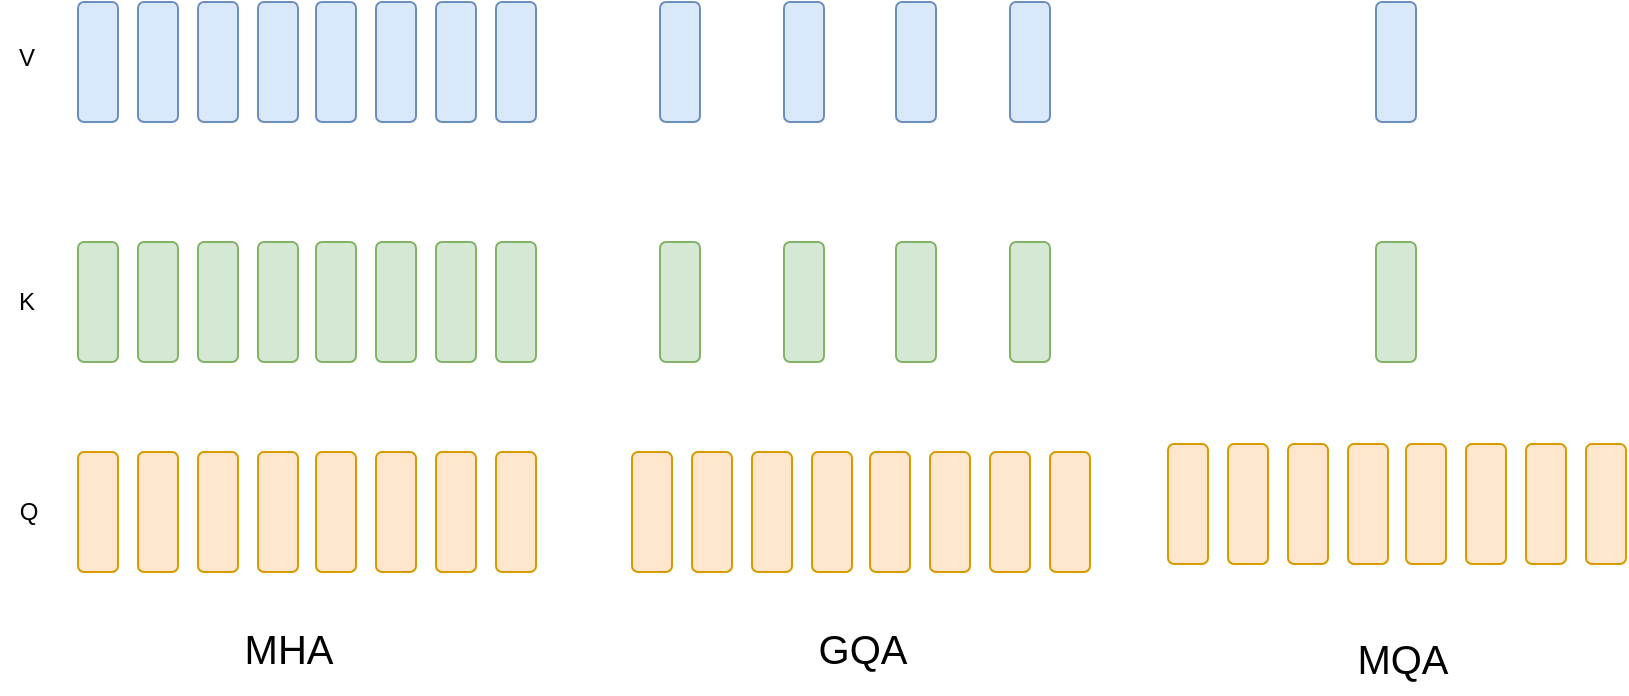 <mxfile version="28.0.6">
  <diagram name="第 1 页" id="EWJQIrNWfICb7iIzTn4a">
    <mxGraphModel dx="1097" dy="667" grid="0" gridSize="10" guides="1" tooltips="1" connect="1" arrows="1" fold="1" page="1" pageScale="1" pageWidth="827" pageHeight="1169" math="0" shadow="0">
      <root>
        <mxCell id="0" />
        <mxCell id="1" parent="0" />
        <mxCell id="DUwnxsTRiNRPZ4t18Pfu-28" value="Q" style="text;html=1;align=center;verticalAlign=middle;resizable=0;points=[];autosize=1;strokeColor=none;fillColor=none;" vertex="1" parent="1">
          <mxGeometry x="3" y="421" width="27" height="26" as="geometry" />
        </mxCell>
        <mxCell id="DUwnxsTRiNRPZ4t18Pfu-29" value="K" style="text;html=1;align=center;verticalAlign=middle;resizable=0;points=[];autosize=1;strokeColor=none;fillColor=none;" vertex="1" parent="1">
          <mxGeometry x="3" y="316" width="26" height="26" as="geometry" />
        </mxCell>
        <mxCell id="DUwnxsTRiNRPZ4t18Pfu-30" value="V" style="text;html=1;align=center;verticalAlign=middle;resizable=0;points=[];autosize=1;strokeColor=none;fillColor=none;" vertex="1" parent="1">
          <mxGeometry x="3" y="194" width="26" height="26" as="geometry" />
        </mxCell>
        <mxCell id="DUwnxsTRiNRPZ4t18Pfu-1" value="" style="rounded=1;whiteSpace=wrap;html=1;container=0;fillColor=#dae8fc;strokeColor=#6c8ebf;" vertex="1" parent="1">
          <mxGeometry x="42" y="179" width="20" height="60" as="geometry" />
        </mxCell>
        <mxCell id="DUwnxsTRiNRPZ4t18Pfu-2" value="" style="rounded=1;whiteSpace=wrap;html=1;container=0;fillColor=#dae8fc;strokeColor=#6c8ebf;" vertex="1" parent="1">
          <mxGeometry x="102" y="179" width="20" height="60" as="geometry" />
        </mxCell>
        <mxCell id="DUwnxsTRiNRPZ4t18Pfu-3" value="" style="rounded=1;whiteSpace=wrap;html=1;container=0;fillColor=#dae8fc;strokeColor=#6c8ebf;" vertex="1" parent="1">
          <mxGeometry x="72" y="179" width="20" height="60" as="geometry" />
        </mxCell>
        <mxCell id="DUwnxsTRiNRPZ4t18Pfu-4" value="" style="rounded=1;whiteSpace=wrap;html=1;container=0;fillColor=#dae8fc;strokeColor=#6c8ebf;" vertex="1" parent="1">
          <mxGeometry x="161" y="179" width="20" height="60" as="geometry" />
        </mxCell>
        <mxCell id="DUwnxsTRiNRPZ4t18Pfu-5" value="" style="rounded=1;whiteSpace=wrap;html=1;container=0;fillColor=#dae8fc;strokeColor=#6c8ebf;" vertex="1" parent="1">
          <mxGeometry x="221" y="179" width="20" height="60" as="geometry" />
        </mxCell>
        <mxCell id="DUwnxsTRiNRPZ4t18Pfu-6" value="" style="rounded=1;whiteSpace=wrap;html=1;container=0;fillColor=#dae8fc;strokeColor=#6c8ebf;" vertex="1" parent="1">
          <mxGeometry x="251" y="179" width="20" height="60" as="geometry" />
        </mxCell>
        <mxCell id="DUwnxsTRiNRPZ4t18Pfu-7" value="" style="rounded=1;whiteSpace=wrap;html=1;container=0;fillColor=#dae8fc;strokeColor=#6c8ebf;" vertex="1" parent="1">
          <mxGeometry x="132" y="179" width="20" height="60" as="geometry" />
        </mxCell>
        <mxCell id="DUwnxsTRiNRPZ4t18Pfu-8" value="" style="rounded=1;whiteSpace=wrap;html=1;container=0;fillColor=#dae8fc;strokeColor=#6c8ebf;" vertex="1" parent="1">
          <mxGeometry x="191" y="179" width="20" height="60" as="geometry" />
        </mxCell>
        <mxCell id="DUwnxsTRiNRPZ4t18Pfu-9" value="" style="rounded=1;whiteSpace=wrap;html=1;container=0;fillColor=#d5e8d4;strokeColor=#82b366;" vertex="1" parent="1">
          <mxGeometry x="42" y="299" width="20" height="60" as="geometry" />
        </mxCell>
        <mxCell id="DUwnxsTRiNRPZ4t18Pfu-10" value="" style="rounded=1;whiteSpace=wrap;html=1;container=0;fillColor=#d5e8d4;strokeColor=#82b366;" vertex="1" parent="1">
          <mxGeometry x="102" y="299" width="20" height="60" as="geometry" />
        </mxCell>
        <mxCell id="DUwnxsTRiNRPZ4t18Pfu-11" value="" style="rounded=1;whiteSpace=wrap;html=1;container=0;fillColor=#d5e8d4;strokeColor=#82b366;" vertex="1" parent="1">
          <mxGeometry x="72" y="299" width="20" height="60" as="geometry" />
        </mxCell>
        <mxCell id="DUwnxsTRiNRPZ4t18Pfu-12" value="" style="rounded=1;whiteSpace=wrap;html=1;container=0;fillColor=#d5e8d4;strokeColor=#82b366;" vertex="1" parent="1">
          <mxGeometry x="161" y="299" width="20" height="60" as="geometry" />
        </mxCell>
        <mxCell id="DUwnxsTRiNRPZ4t18Pfu-13" value="" style="rounded=1;whiteSpace=wrap;html=1;container=0;fillColor=#d5e8d4;strokeColor=#82b366;" vertex="1" parent="1">
          <mxGeometry x="221" y="299" width="20" height="60" as="geometry" />
        </mxCell>
        <mxCell id="DUwnxsTRiNRPZ4t18Pfu-14" value="" style="rounded=1;whiteSpace=wrap;html=1;container=0;fillColor=#d5e8d4;strokeColor=#82b366;" vertex="1" parent="1">
          <mxGeometry x="251" y="299" width="20" height="60" as="geometry" />
        </mxCell>
        <mxCell id="DUwnxsTRiNRPZ4t18Pfu-15" value="" style="rounded=1;whiteSpace=wrap;html=1;container=0;fillColor=#d5e8d4;strokeColor=#82b366;" vertex="1" parent="1">
          <mxGeometry x="132" y="299" width="20" height="60" as="geometry" />
        </mxCell>
        <mxCell id="DUwnxsTRiNRPZ4t18Pfu-16" value="" style="rounded=1;whiteSpace=wrap;html=1;container=0;fillColor=#d5e8d4;strokeColor=#82b366;" vertex="1" parent="1">
          <mxGeometry x="191" y="299" width="20" height="60" as="geometry" />
        </mxCell>
        <mxCell id="DUwnxsTRiNRPZ4t18Pfu-17" value="" style="rounded=1;whiteSpace=wrap;html=1;container=0;fillColor=#ffe6cc;strokeColor=#d79b00;" vertex="1" parent="1">
          <mxGeometry x="42" y="404" width="20" height="60" as="geometry" />
        </mxCell>
        <mxCell id="DUwnxsTRiNRPZ4t18Pfu-18" value="" style="rounded=1;whiteSpace=wrap;html=1;container=0;fillColor=#ffe6cc;strokeColor=#d79b00;" vertex="1" parent="1">
          <mxGeometry x="102" y="404" width="20" height="60" as="geometry" />
        </mxCell>
        <mxCell id="DUwnxsTRiNRPZ4t18Pfu-19" value="" style="rounded=1;whiteSpace=wrap;html=1;container=0;fillColor=#ffe6cc;strokeColor=#d79b00;" vertex="1" parent="1">
          <mxGeometry x="72" y="404" width="20" height="60" as="geometry" />
        </mxCell>
        <mxCell id="DUwnxsTRiNRPZ4t18Pfu-20" value="" style="rounded=1;whiteSpace=wrap;html=1;container=0;fillColor=#ffe6cc;strokeColor=#d79b00;" vertex="1" parent="1">
          <mxGeometry x="161" y="404" width="20" height="60" as="geometry" />
        </mxCell>
        <mxCell id="DUwnxsTRiNRPZ4t18Pfu-21" value="" style="rounded=1;whiteSpace=wrap;html=1;container=0;fillColor=#ffe6cc;strokeColor=#d79b00;" vertex="1" parent="1">
          <mxGeometry x="221" y="404" width="20" height="60" as="geometry" />
        </mxCell>
        <mxCell id="DUwnxsTRiNRPZ4t18Pfu-22" value="" style="rounded=1;whiteSpace=wrap;html=1;container=0;fillColor=#ffe6cc;strokeColor=#d79b00;" vertex="1" parent="1">
          <mxGeometry x="251" y="404" width="20" height="60" as="geometry" />
        </mxCell>
        <mxCell id="DUwnxsTRiNRPZ4t18Pfu-23" value="" style="rounded=1;whiteSpace=wrap;html=1;container=0;fillColor=#ffe6cc;strokeColor=#d79b00;" vertex="1" parent="1">
          <mxGeometry x="132" y="404" width="20" height="60" as="geometry" />
        </mxCell>
        <mxCell id="DUwnxsTRiNRPZ4t18Pfu-24" value="" style="rounded=1;whiteSpace=wrap;html=1;container=0;fillColor=#ffe6cc;strokeColor=#d79b00;" vertex="1" parent="1">
          <mxGeometry x="191" y="404" width="20" height="60" as="geometry" />
        </mxCell>
        <mxCell id="DUwnxsTRiNRPZ4t18Pfu-44" value="" style="rounded=1;whiteSpace=wrap;html=1;container=0;fillColor=#d5e8d4;strokeColor=#82b366;" vertex="1" parent="1">
          <mxGeometry x="333" y="299" width="20" height="60" as="geometry" />
        </mxCell>
        <mxCell id="DUwnxsTRiNRPZ4t18Pfu-45" value="" style="rounded=1;whiteSpace=wrap;html=1;container=0;fillColor=#d5e8d4;strokeColor=#82b366;" vertex="1" parent="1">
          <mxGeometry x="451" y="299" width="20" height="60" as="geometry" />
        </mxCell>
        <mxCell id="DUwnxsTRiNRPZ4t18Pfu-46" value="" style="rounded=1;whiteSpace=wrap;html=1;container=0;fillColor=#d5e8d4;strokeColor=#82b366;" vertex="1" parent="1">
          <mxGeometry x="508" y="299" width="20" height="60" as="geometry" />
        </mxCell>
        <mxCell id="DUwnxsTRiNRPZ4t18Pfu-48" value="" style="rounded=1;whiteSpace=wrap;html=1;container=0;fillColor=#d5e8d4;strokeColor=#82b366;" vertex="1" parent="1">
          <mxGeometry x="395" y="299" width="20" height="60" as="geometry" />
        </mxCell>
        <mxCell id="DUwnxsTRiNRPZ4t18Pfu-50" value="" style="rounded=1;whiteSpace=wrap;html=1;container=0;fillColor=#ffe6cc;strokeColor=#d79b00;" vertex="1" parent="1">
          <mxGeometry x="319" y="404" width="20" height="60" as="geometry" />
        </mxCell>
        <mxCell id="DUwnxsTRiNRPZ4t18Pfu-51" value="" style="rounded=1;whiteSpace=wrap;html=1;container=0;fillColor=#ffe6cc;strokeColor=#d79b00;" vertex="1" parent="1">
          <mxGeometry x="379" y="404" width="20" height="60" as="geometry" />
        </mxCell>
        <mxCell id="DUwnxsTRiNRPZ4t18Pfu-52" value="" style="rounded=1;whiteSpace=wrap;html=1;container=0;fillColor=#ffe6cc;strokeColor=#d79b00;" vertex="1" parent="1">
          <mxGeometry x="349" y="404" width="20" height="60" as="geometry" />
        </mxCell>
        <mxCell id="DUwnxsTRiNRPZ4t18Pfu-53" value="" style="rounded=1;whiteSpace=wrap;html=1;container=0;fillColor=#ffe6cc;strokeColor=#d79b00;" vertex="1" parent="1">
          <mxGeometry x="438" y="404" width="20" height="60" as="geometry" />
        </mxCell>
        <mxCell id="DUwnxsTRiNRPZ4t18Pfu-54" value="" style="rounded=1;whiteSpace=wrap;html=1;container=0;fillColor=#ffe6cc;strokeColor=#d79b00;" vertex="1" parent="1">
          <mxGeometry x="498" y="404" width="20" height="60" as="geometry" />
        </mxCell>
        <mxCell id="DUwnxsTRiNRPZ4t18Pfu-55" value="" style="rounded=1;whiteSpace=wrap;html=1;container=0;fillColor=#ffe6cc;strokeColor=#d79b00;" vertex="1" parent="1">
          <mxGeometry x="528" y="404" width="20" height="60" as="geometry" />
        </mxCell>
        <mxCell id="DUwnxsTRiNRPZ4t18Pfu-56" value="" style="rounded=1;whiteSpace=wrap;html=1;container=0;fillColor=#ffe6cc;strokeColor=#d79b00;" vertex="1" parent="1">
          <mxGeometry x="409" y="404" width="20" height="60" as="geometry" />
        </mxCell>
        <mxCell id="DUwnxsTRiNRPZ4t18Pfu-57" value="" style="rounded=1;whiteSpace=wrap;html=1;container=0;fillColor=#ffe6cc;strokeColor=#d79b00;" vertex="1" parent="1">
          <mxGeometry x="468" y="404" width="20" height="60" as="geometry" />
        </mxCell>
        <mxCell id="DUwnxsTRiNRPZ4t18Pfu-66" value="" style="rounded=1;whiteSpace=wrap;html=1;container=0;fillColor=#dae8fc;strokeColor=#6c8ebf;" vertex="1" parent="1">
          <mxGeometry x="691" y="179" width="20" height="60" as="geometry" />
        </mxCell>
        <mxCell id="DUwnxsTRiNRPZ4t18Pfu-74" value="" style="rounded=1;whiteSpace=wrap;html=1;container=0;fillColor=#d5e8d4;strokeColor=#82b366;" vertex="1" parent="1">
          <mxGeometry x="691" y="299" width="20" height="60" as="geometry" />
        </mxCell>
        <mxCell id="DUwnxsTRiNRPZ4t18Pfu-77" value="" style="rounded=1;whiteSpace=wrap;html=1;container=0;fillColor=#ffe6cc;strokeColor=#d79b00;" vertex="1" parent="1">
          <mxGeometry x="587" y="400" width="20" height="60" as="geometry" />
        </mxCell>
        <mxCell id="DUwnxsTRiNRPZ4t18Pfu-78" value="" style="rounded=1;whiteSpace=wrap;html=1;container=0;fillColor=#ffe6cc;strokeColor=#d79b00;" vertex="1" parent="1">
          <mxGeometry x="647" y="400" width="20" height="60" as="geometry" />
        </mxCell>
        <mxCell id="DUwnxsTRiNRPZ4t18Pfu-79" value="" style="rounded=1;whiteSpace=wrap;html=1;container=0;fillColor=#ffe6cc;strokeColor=#d79b00;" vertex="1" parent="1">
          <mxGeometry x="617" y="400" width="20" height="60" as="geometry" />
        </mxCell>
        <mxCell id="DUwnxsTRiNRPZ4t18Pfu-80" value="" style="rounded=1;whiteSpace=wrap;html=1;container=0;fillColor=#ffe6cc;strokeColor=#d79b00;" vertex="1" parent="1">
          <mxGeometry x="706" y="400" width="20" height="60" as="geometry" />
        </mxCell>
        <mxCell id="DUwnxsTRiNRPZ4t18Pfu-81" value="" style="rounded=1;whiteSpace=wrap;html=1;container=0;fillColor=#ffe6cc;strokeColor=#d79b00;" vertex="1" parent="1">
          <mxGeometry x="766" y="400" width="20" height="60" as="geometry" />
        </mxCell>
        <mxCell id="DUwnxsTRiNRPZ4t18Pfu-82" value="" style="rounded=1;whiteSpace=wrap;html=1;container=0;fillColor=#ffe6cc;strokeColor=#d79b00;" vertex="1" parent="1">
          <mxGeometry x="796" y="400" width="20" height="60" as="geometry" />
        </mxCell>
        <mxCell id="DUwnxsTRiNRPZ4t18Pfu-83" value="" style="rounded=1;whiteSpace=wrap;html=1;container=0;fillColor=#ffe6cc;strokeColor=#d79b00;" vertex="1" parent="1">
          <mxGeometry x="677" y="400" width="20" height="60" as="geometry" />
        </mxCell>
        <mxCell id="DUwnxsTRiNRPZ4t18Pfu-84" value="" style="rounded=1;whiteSpace=wrap;html=1;container=0;fillColor=#ffe6cc;strokeColor=#d79b00;" vertex="1" parent="1">
          <mxGeometry x="736" y="400" width="20" height="60" as="geometry" />
        </mxCell>
        <mxCell id="DUwnxsTRiNRPZ4t18Pfu-86" value="" style="rounded=1;whiteSpace=wrap;html=1;container=0;fillColor=#dae8fc;strokeColor=#6c8ebf;" vertex="1" parent="1">
          <mxGeometry x="333" y="179" width="20" height="60" as="geometry" />
        </mxCell>
        <mxCell id="DUwnxsTRiNRPZ4t18Pfu-87" value="" style="rounded=1;whiteSpace=wrap;html=1;container=0;fillColor=#dae8fc;strokeColor=#6c8ebf;" vertex="1" parent="1">
          <mxGeometry x="451" y="179" width="20" height="60" as="geometry" />
        </mxCell>
        <mxCell id="DUwnxsTRiNRPZ4t18Pfu-88" value="" style="rounded=1;whiteSpace=wrap;html=1;container=0;fillColor=#dae8fc;strokeColor=#6c8ebf;" vertex="1" parent="1">
          <mxGeometry x="508" y="179" width="20" height="60" as="geometry" />
        </mxCell>
        <mxCell id="DUwnxsTRiNRPZ4t18Pfu-89" value="" style="rounded=1;whiteSpace=wrap;html=1;container=0;fillColor=#dae8fc;strokeColor=#6c8ebf;" vertex="1" parent="1">
          <mxGeometry x="395" y="179" width="20" height="60" as="geometry" />
        </mxCell>
        <mxCell id="DUwnxsTRiNRPZ4t18Pfu-94" value="&lt;font style=&quot;font-size: 20px;&quot;&gt;MHA&lt;/font&gt;" style="text;html=1;align=center;verticalAlign=middle;resizable=0;points=[];autosize=1;strokeColor=none;fillColor=none;" vertex="1" parent="1">
          <mxGeometry x="116" y="484" width="62" height="36" as="geometry" />
        </mxCell>
        <mxCell id="DUwnxsTRiNRPZ4t18Pfu-95" value="&lt;font style=&quot;font-size: 20px;&quot;&gt;GQA&lt;/font&gt;" style="text;html=1;align=center;verticalAlign=middle;resizable=0;points=[];autosize=1;strokeColor=none;fillColor=none;" vertex="1" parent="1">
          <mxGeometry x="403" y="484" width="62" height="36" as="geometry" />
        </mxCell>
        <mxCell id="DUwnxsTRiNRPZ4t18Pfu-96" value="&lt;font style=&quot;font-size: 20px;&quot;&gt;MQA&lt;/font&gt;" style="text;html=1;align=center;verticalAlign=middle;resizable=0;points=[];autosize=1;strokeColor=none;fillColor=none;" vertex="1" parent="1">
          <mxGeometry x="672" y="489" width="64" height="36" as="geometry" />
        </mxCell>
      </root>
    </mxGraphModel>
  </diagram>
</mxfile>
